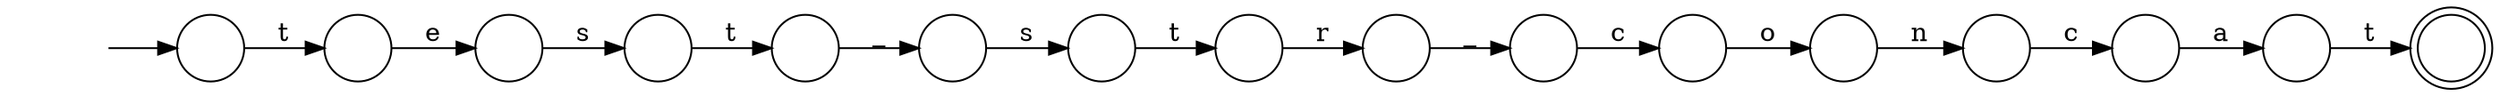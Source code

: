 digraph Automaton {
  rankdir = LR;
  0 [shape=circle,label=""];
  0 -> 4 [label="s"]
  1 [shape=circle,label=""];
  1 -> 5 [label="s"]
  2 [shape=circle,label=""];
  initial [shape=plaintext,label=""];
  initial -> 2
  2 -> 7 [label="t"]
  3 [shape=circle,label=""];
  3 -> 1 [label="_"]
  4 [shape=circle,label=""];
  4 -> 3 [label="t"]
  5 [shape=circle,label=""];
  5 -> 12 [label="t"]
  6 [shape=circle,label=""];
  6 -> 8 [label="n"]
  7 [shape=circle,label=""];
  7 -> 0 [label="e"]
  8 [shape=circle,label=""];
  8 -> 13 [label="c"]
  9 [shape=circle,label=""];
  9 -> 10 [label="c"]
  10 [shape=circle,label=""];
  10 -> 6 [label="o"]
  11 [shape=doublecircle,label=""];
  12 [shape=circle,label=""];
  12 -> 15 [label="r"]
  13 [shape=circle,label=""];
  13 -> 14 [label="a"]
  14 [shape=circle,label=""];
  14 -> 11 [label="t"]
  15 [shape=circle,label=""];
  15 -> 9 [label="_"]
}
